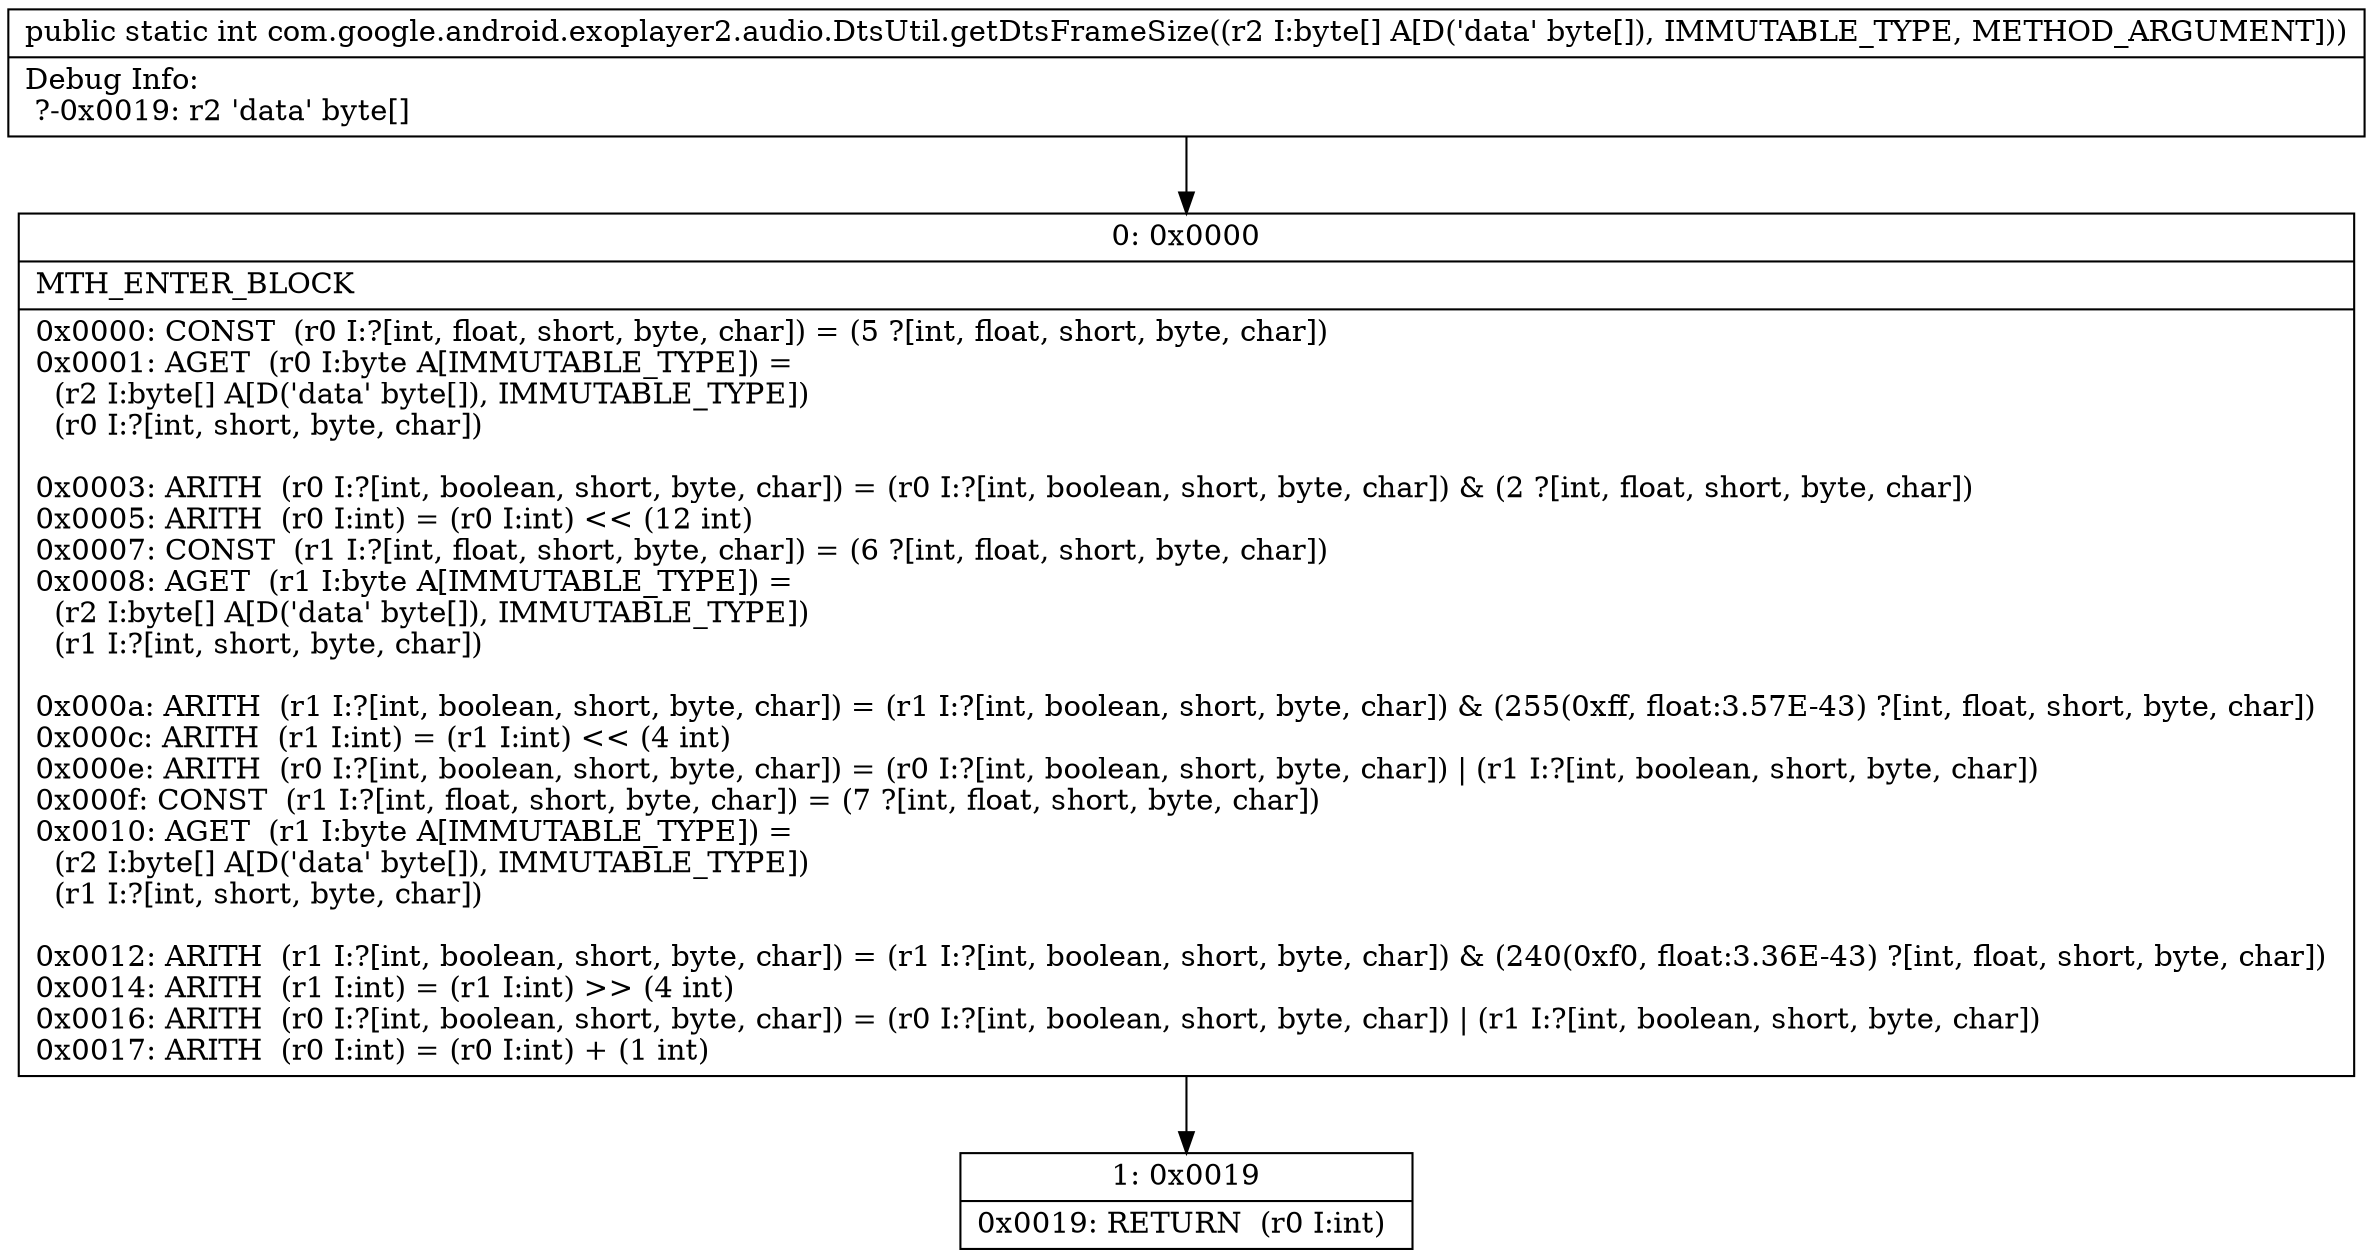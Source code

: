 digraph "CFG forcom.google.android.exoplayer2.audio.DtsUtil.getDtsFrameSize([B)I" {
Node_0 [shape=record,label="{0\:\ 0x0000|MTH_ENTER_BLOCK\l|0x0000: CONST  (r0 I:?[int, float, short, byte, char]) = (5 ?[int, float, short, byte, char]) \l0x0001: AGET  (r0 I:byte A[IMMUTABLE_TYPE]) = \l  (r2 I:byte[] A[D('data' byte[]), IMMUTABLE_TYPE])\l  (r0 I:?[int, short, byte, char])\l \l0x0003: ARITH  (r0 I:?[int, boolean, short, byte, char]) = (r0 I:?[int, boolean, short, byte, char]) & (2 ?[int, float, short, byte, char]) \l0x0005: ARITH  (r0 I:int) = (r0 I:int) \<\< (12 int) \l0x0007: CONST  (r1 I:?[int, float, short, byte, char]) = (6 ?[int, float, short, byte, char]) \l0x0008: AGET  (r1 I:byte A[IMMUTABLE_TYPE]) = \l  (r2 I:byte[] A[D('data' byte[]), IMMUTABLE_TYPE])\l  (r1 I:?[int, short, byte, char])\l \l0x000a: ARITH  (r1 I:?[int, boolean, short, byte, char]) = (r1 I:?[int, boolean, short, byte, char]) & (255(0xff, float:3.57E\-43) ?[int, float, short, byte, char]) \l0x000c: ARITH  (r1 I:int) = (r1 I:int) \<\< (4 int) \l0x000e: ARITH  (r0 I:?[int, boolean, short, byte, char]) = (r0 I:?[int, boolean, short, byte, char]) \| (r1 I:?[int, boolean, short, byte, char]) \l0x000f: CONST  (r1 I:?[int, float, short, byte, char]) = (7 ?[int, float, short, byte, char]) \l0x0010: AGET  (r1 I:byte A[IMMUTABLE_TYPE]) = \l  (r2 I:byte[] A[D('data' byte[]), IMMUTABLE_TYPE])\l  (r1 I:?[int, short, byte, char])\l \l0x0012: ARITH  (r1 I:?[int, boolean, short, byte, char]) = (r1 I:?[int, boolean, short, byte, char]) & (240(0xf0, float:3.36E\-43) ?[int, float, short, byte, char]) \l0x0014: ARITH  (r1 I:int) = (r1 I:int) \>\> (4 int) \l0x0016: ARITH  (r0 I:?[int, boolean, short, byte, char]) = (r0 I:?[int, boolean, short, byte, char]) \| (r1 I:?[int, boolean, short, byte, char]) \l0x0017: ARITH  (r0 I:int) = (r0 I:int) + (1 int) \l}"];
Node_1 [shape=record,label="{1\:\ 0x0019|0x0019: RETURN  (r0 I:int) \l}"];
MethodNode[shape=record,label="{public static int com.google.android.exoplayer2.audio.DtsUtil.getDtsFrameSize((r2 I:byte[] A[D('data' byte[]), IMMUTABLE_TYPE, METHOD_ARGUMENT]))  | Debug Info:\l  ?\-0x0019: r2 'data' byte[]\l}"];
MethodNode -> Node_0;
Node_0 -> Node_1;
}

